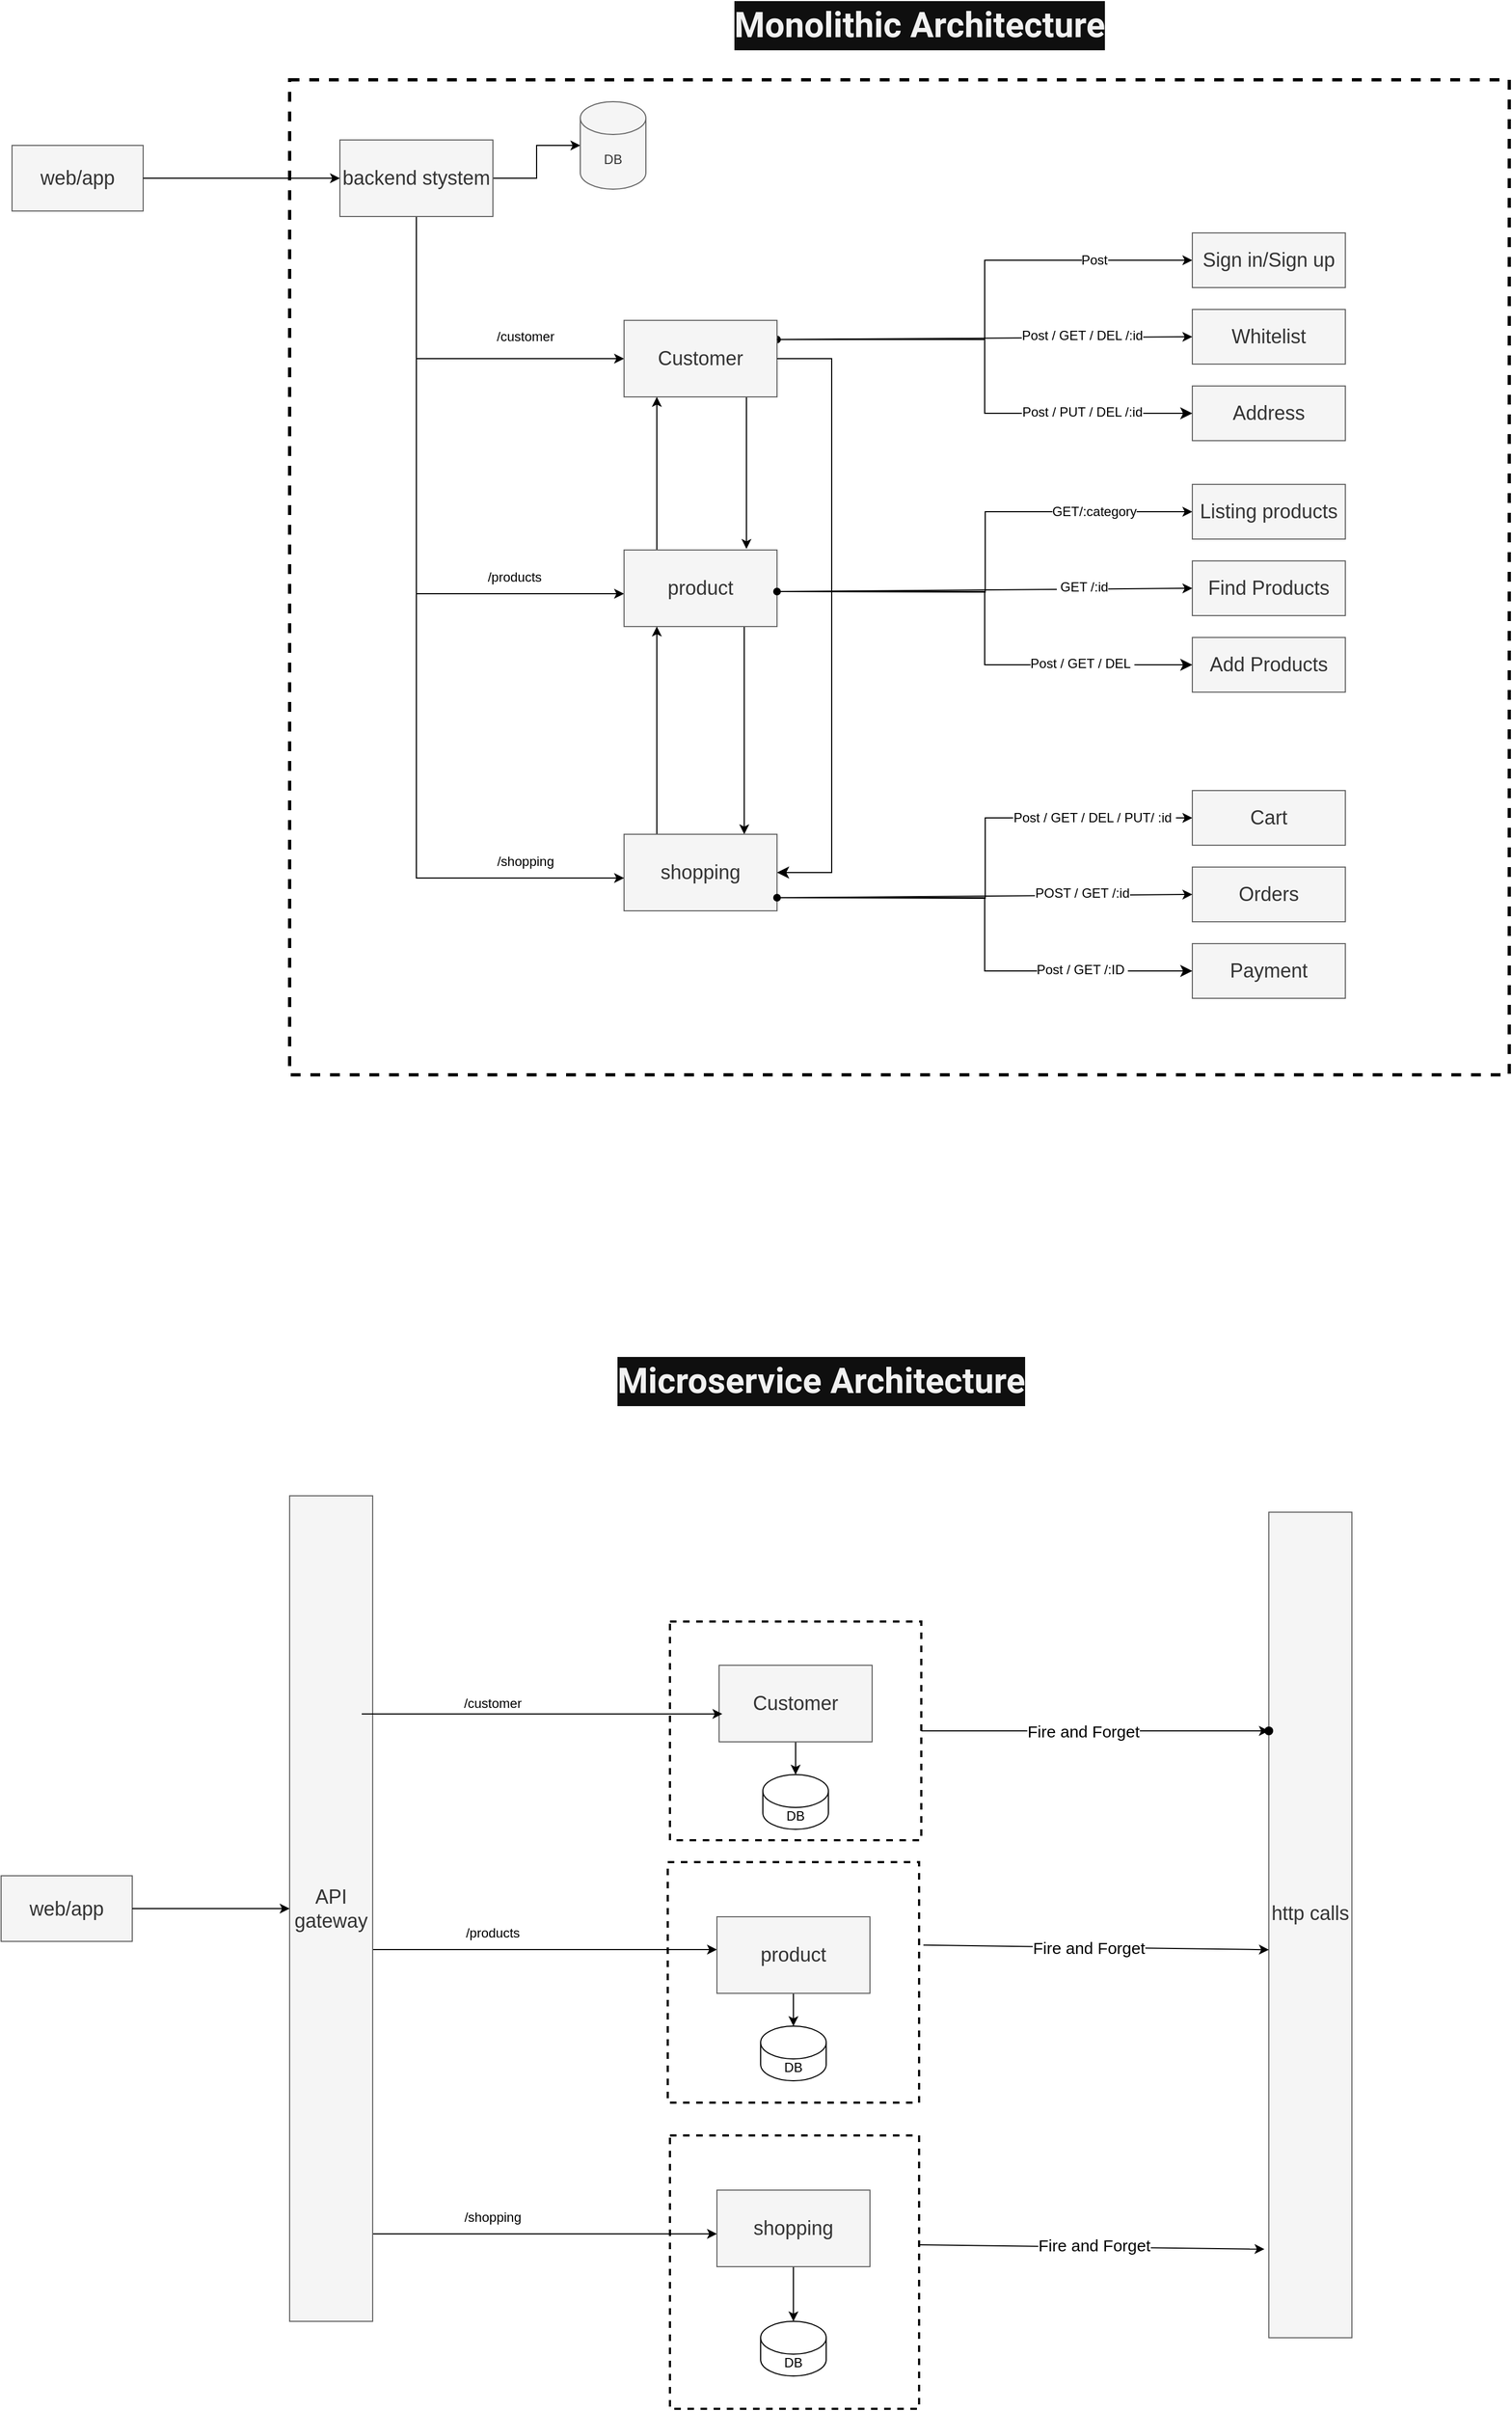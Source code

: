 <mxfile version="21.3.8" type="github">
  <diagram name="第 1 页" id="XCmd4L5uSaYbs7eO15ue">
    <mxGraphModel dx="1434" dy="828" grid="1" gridSize="10" guides="1" tooltips="1" connect="1" arrows="1" fold="1" page="1" pageScale="1" pageWidth="827" pageHeight="1169" math="0" shadow="0">
      <root>
        <mxCell id="0" />
        <mxCell id="1" parent="0" />
        <mxCell id="I_P3_aLlrbZFiig60uEd-1" value="&lt;font style=&quot;font-size: 18px;&quot;&gt;web/app&lt;/font&gt;" style="rounded=0;whiteSpace=wrap;html=1;fillColor=#f5f5f5;strokeColor=#666666;fontColor=#333333;" vertex="1" parent="1">
          <mxGeometry x="40" y="190" width="120" height="60" as="geometry" />
        </mxCell>
        <mxCell id="I_P3_aLlrbZFiig60uEd-2" value="" style="rounded=0;whiteSpace=wrap;html=1;dashed=1;strokeWidth=3;" vertex="1" parent="1">
          <mxGeometry x="294" y="130" width="1116" height="910" as="geometry" />
        </mxCell>
        <mxCell id="I_P3_aLlrbZFiig60uEd-15" value="" style="edgeStyle=orthogonalEdgeStyle;rounded=0;orthogonalLoop=1;jettySize=auto;html=1;exitX=0;exitY=0.5;exitDx=0;exitDy=0;" edge="1" parent="1" source="I_P3_aLlrbZFiig60uEd-26" target="I_P3_aLlrbZFiig60uEd-14">
          <mxGeometry relative="1" as="geometry">
            <Array as="points">
              <mxPoint x="600" y="860" />
              <mxPoint x="410" y="860" />
              <mxPoint x="410" y="385" />
            </Array>
          </mxGeometry>
        </mxCell>
        <mxCell id="I_P3_aLlrbZFiig60uEd-25" value="" style="edgeStyle=orthogonalEdgeStyle;rounded=0;orthogonalLoop=1;jettySize=auto;html=1;" edge="1" parent="1" source="I_P3_aLlrbZFiig60uEd-9" target="I_P3_aLlrbZFiig60uEd-24">
          <mxGeometry relative="1" as="geometry">
            <Array as="points">
              <mxPoint x="410" y="600" />
            </Array>
          </mxGeometry>
        </mxCell>
        <mxCell id="I_P3_aLlrbZFiig60uEd-27" value="" style="edgeStyle=orthogonalEdgeStyle;rounded=0;orthogonalLoop=1;jettySize=auto;html=1;" edge="1" parent="1" source="I_P3_aLlrbZFiig60uEd-9" target="I_P3_aLlrbZFiig60uEd-26">
          <mxGeometry relative="1" as="geometry">
            <Array as="points">
              <mxPoint x="410" y="860" />
            </Array>
          </mxGeometry>
        </mxCell>
        <mxCell id="I_P3_aLlrbZFiig60uEd-86" value="" style="edgeStyle=orthogonalEdgeStyle;rounded=0;orthogonalLoop=1;jettySize=auto;html=1;" edge="1" parent="1" source="I_P3_aLlrbZFiig60uEd-9" target="I_P3_aLlrbZFiig60uEd-13">
          <mxGeometry relative="1" as="geometry" />
        </mxCell>
        <mxCell id="I_P3_aLlrbZFiig60uEd-9" value="&lt;span style=&quot;font-size: 18px;&quot;&gt;backend stystem&lt;/span&gt;" style="rounded=0;whiteSpace=wrap;html=1;fillColor=#f5f5f5;strokeColor=#666666;fontColor=#333333;" vertex="1" parent="1">
          <mxGeometry x="340" y="185" width="140" height="70" as="geometry" />
        </mxCell>
        <mxCell id="I_P3_aLlrbZFiig60uEd-12" value="" style="endArrow=classic;html=1;rounded=0;exitX=1;exitY=0.5;exitDx=0;exitDy=0;" edge="1" parent="1" source="I_P3_aLlrbZFiig60uEd-1" target="I_P3_aLlrbZFiig60uEd-9">
          <mxGeometry width="50" height="50" relative="1" as="geometry">
            <mxPoint x="390" y="450" as="sourcePoint" />
            <mxPoint x="440" y="400" as="targetPoint" />
          </mxGeometry>
        </mxCell>
        <mxCell id="I_P3_aLlrbZFiig60uEd-13" value="DB" style="shape=cylinder3;whiteSpace=wrap;html=1;boundedLbl=1;backgroundOutline=1;size=15;fillColor=#f5f5f5;fontColor=#333333;strokeColor=#666666;" vertex="1" parent="1">
          <mxGeometry x="560" y="150" width="60" height="80" as="geometry" />
        </mxCell>
        <mxCell id="I_P3_aLlrbZFiig60uEd-32" value="" style="edgeStyle=orthogonalEdgeStyle;rounded=0;orthogonalLoop=1;jettySize=auto;html=1;exitX=0.8;exitY=0.986;exitDx=0;exitDy=0;exitPerimeter=0;entryX=0.8;entryY=-0.014;entryDx=0;entryDy=0;entryPerimeter=0;" edge="1" parent="1" source="I_P3_aLlrbZFiig60uEd-14" target="I_P3_aLlrbZFiig60uEd-24">
          <mxGeometry relative="1" as="geometry" />
        </mxCell>
        <mxCell id="I_P3_aLlrbZFiig60uEd-43" value="" style="edgeStyle=orthogonalEdgeStyle;rounded=0;orthogonalLoop=1;jettySize=auto;html=1;exitX=1;exitY=0.25;exitDx=0;exitDy=0;startArrow=oval;startFill=1;entryX=0;entryY=0.5;entryDx=0;entryDy=0;" edge="1" parent="1" source="I_P3_aLlrbZFiig60uEd-14" target="I_P3_aLlrbZFiig60uEd-42">
          <mxGeometry relative="1" as="geometry" />
        </mxCell>
        <mxCell id="I_P3_aLlrbZFiig60uEd-55" value="Post" style="edgeLabel;html=1;align=center;verticalAlign=middle;resizable=0;points=[];fontSize=12;" vertex="1" connectable="0" parent="I_P3_aLlrbZFiig60uEd-43">
          <mxGeometry x="0.307" y="-1" relative="1" as="geometry">
            <mxPoint x="67" y="-1" as="offset" />
          </mxGeometry>
        </mxCell>
        <mxCell id="I_P3_aLlrbZFiig60uEd-14" value="&lt;span style=&quot;font-size: 18px;&quot;&gt;Customer&lt;/span&gt;" style="rounded=0;whiteSpace=wrap;html=1;fillColor=#f5f5f5;strokeColor=#666666;fontColor=#333333;" vertex="1" parent="1">
          <mxGeometry x="600" y="350" width="140" height="70" as="geometry" />
        </mxCell>
        <mxCell id="I_P3_aLlrbZFiig60uEd-34" value="" style="edgeStyle=orthogonalEdgeStyle;rounded=0;orthogonalLoop=1;jettySize=auto;html=1;" edge="1" parent="1" source="I_P3_aLlrbZFiig60uEd-24" target="I_P3_aLlrbZFiig60uEd-26">
          <mxGeometry relative="1" as="geometry">
            <Array as="points">
              <mxPoint x="710" y="720" />
              <mxPoint x="710" y="720" />
            </Array>
          </mxGeometry>
        </mxCell>
        <mxCell id="I_P3_aLlrbZFiig60uEd-35" value="" style="edgeStyle=orthogonalEdgeStyle;rounded=0;orthogonalLoop=1;jettySize=auto;html=1;" edge="1" parent="1" source="I_P3_aLlrbZFiig60uEd-24" target="I_P3_aLlrbZFiig60uEd-14">
          <mxGeometry relative="1" as="geometry">
            <Array as="points">
              <mxPoint x="630" y="450" />
              <mxPoint x="630" y="450" />
            </Array>
          </mxGeometry>
        </mxCell>
        <mxCell id="I_P3_aLlrbZFiig60uEd-24" value="&lt;span style=&quot;font-size: 18px;&quot;&gt;product&lt;br&gt;&lt;/span&gt;" style="rounded=0;whiteSpace=wrap;html=1;fillColor=#f5f5f5;strokeColor=#666666;fontColor=#333333;" vertex="1" parent="1">
          <mxGeometry x="600" y="560" width="140" height="70" as="geometry" />
        </mxCell>
        <mxCell id="I_P3_aLlrbZFiig60uEd-33" value="" style="edgeStyle=orthogonalEdgeStyle;rounded=0;orthogonalLoop=1;jettySize=auto;html=1;" edge="1" parent="1" source="I_P3_aLlrbZFiig60uEd-26" target="I_P3_aLlrbZFiig60uEd-24">
          <mxGeometry relative="1" as="geometry">
            <Array as="points">
              <mxPoint x="630" y="730" />
              <mxPoint x="630" y="730" />
            </Array>
          </mxGeometry>
        </mxCell>
        <mxCell id="I_P3_aLlrbZFiig60uEd-26" value="&lt;span style=&quot;font-size: 18px;&quot;&gt;shopping&lt;br&gt;&lt;/span&gt;" style="rounded=0;whiteSpace=wrap;html=1;fillColor=#f5f5f5;strokeColor=#666666;fontColor=#333333;" vertex="1" parent="1">
          <mxGeometry x="600" y="820" width="140" height="70" as="geometry" />
        </mxCell>
        <mxCell id="I_P3_aLlrbZFiig60uEd-28" value="/customer" style="text;html=1;strokeColor=none;fillColor=none;align=center;verticalAlign=middle;whiteSpace=wrap;rounded=0;" vertex="1" parent="1">
          <mxGeometry x="480" y="350" width="60" height="30" as="geometry" />
        </mxCell>
        <mxCell id="I_P3_aLlrbZFiig60uEd-29" value="/products" style="text;html=1;strokeColor=none;fillColor=none;align=center;verticalAlign=middle;whiteSpace=wrap;rounded=0;" vertex="1" parent="1">
          <mxGeometry x="470" y="570" width="60" height="30" as="geometry" />
        </mxCell>
        <mxCell id="I_P3_aLlrbZFiig60uEd-30" value="/shopping" style="text;html=1;strokeColor=none;fillColor=none;align=center;verticalAlign=middle;whiteSpace=wrap;rounded=0;" vertex="1" parent="1">
          <mxGeometry x="480" y="830" width="60" height="30" as="geometry" />
        </mxCell>
        <mxCell id="I_P3_aLlrbZFiig60uEd-41" value="" style="edgeStyle=elbowEdgeStyle;elbow=horizontal;endArrow=classic;html=1;curved=0;rounded=0;endSize=8;startSize=8;exitX=1;exitY=0.5;exitDx=0;exitDy=0;entryX=1;entryY=0.5;entryDx=0;entryDy=0;" edge="1" parent="1" source="I_P3_aLlrbZFiig60uEd-14" target="I_P3_aLlrbZFiig60uEd-26">
          <mxGeometry width="50" height="50" relative="1" as="geometry">
            <mxPoint x="820" y="530" as="sourcePoint" />
            <mxPoint x="870" y="480" as="targetPoint" />
            <Array as="points">
              <mxPoint x="790" y="530" />
            </Array>
          </mxGeometry>
        </mxCell>
        <mxCell id="I_P3_aLlrbZFiig60uEd-42" value="&lt;span style=&quot;font-size: 18px;&quot;&gt;Sign in/Sign up&lt;/span&gt;" style="rounded=0;whiteSpace=wrap;html=1;fillColor=#f5f5f5;strokeColor=#666666;fontColor=#333333;" vertex="1" parent="1">
          <mxGeometry x="1120" y="270" width="140" height="50" as="geometry" />
        </mxCell>
        <mxCell id="I_P3_aLlrbZFiig60uEd-48" value="&lt;span style=&quot;font-size: 18px;&quot;&gt;Whitelist&lt;/span&gt;" style="rounded=0;whiteSpace=wrap;html=1;fillColor=#f5f5f5;strokeColor=#666666;fontColor=#333333;" vertex="1" parent="1">
          <mxGeometry x="1120" y="340" width="140" height="50" as="geometry" />
        </mxCell>
        <mxCell id="I_P3_aLlrbZFiig60uEd-49" value="&lt;span style=&quot;font-size: 18px;&quot;&gt;Address&lt;/span&gt;" style="rounded=0;whiteSpace=wrap;html=1;fillColor=#f5f5f5;strokeColor=#666666;fontColor=#333333;" vertex="1" parent="1">
          <mxGeometry x="1120" y="410" width="140" height="50" as="geometry" />
        </mxCell>
        <mxCell id="I_P3_aLlrbZFiig60uEd-56" value="" style="edgeStyle=segmentEdgeStyle;endArrow=classic;html=1;curved=0;rounded=0;endSize=8;startSize=8;entryX=0;entryY=0.5;entryDx=0;entryDy=0;exitX=1;exitY=0.25;exitDx=0;exitDy=0;" edge="1" parent="1" source="I_P3_aLlrbZFiig60uEd-14" target="I_P3_aLlrbZFiig60uEd-49">
          <mxGeometry width="50" height="50" relative="1" as="geometry">
            <mxPoint x="890" y="570" as="sourcePoint" />
            <mxPoint x="940" y="520" as="targetPoint" />
            <Array as="points">
              <mxPoint x="930" y="368" />
              <mxPoint x="930" y="435" />
            </Array>
          </mxGeometry>
        </mxCell>
        <mxCell id="I_P3_aLlrbZFiig60uEd-59" value="Post / PUT / DEL /:id" style="edgeLabel;html=1;align=center;verticalAlign=middle;resizable=0;points=[];fontSize=12;" vertex="1" connectable="0" parent="1">
          <mxGeometry x="990" y="430" as="geometry">
            <mxPoint x="29" y="4" as="offset" />
          </mxGeometry>
        </mxCell>
        <mxCell id="I_P3_aLlrbZFiig60uEd-60" value="" style="endArrow=classic;html=1;rounded=0;entryX=0;entryY=0.5;entryDx=0;entryDy=0;exitX=1;exitY=0.25;exitDx=0;exitDy=0;" edge="1" parent="1" source="I_P3_aLlrbZFiig60uEd-14" target="I_P3_aLlrbZFiig60uEd-48">
          <mxGeometry width="50" height="50" relative="1" as="geometry">
            <mxPoint x="890" y="570" as="sourcePoint" />
            <mxPoint x="940" y="520" as="targetPoint" />
          </mxGeometry>
        </mxCell>
        <mxCell id="I_P3_aLlrbZFiig60uEd-63" value="Post / GET / DEL /:id" style="edgeLabel;html=1;align=center;verticalAlign=middle;resizable=0;points=[];fontSize=12;" vertex="1" connectable="0" parent="1">
          <mxGeometry x="990" y="360" as="geometry">
            <mxPoint x="29" y="4" as="offset" />
          </mxGeometry>
        </mxCell>
        <mxCell id="I_P3_aLlrbZFiig60uEd-64" value="" style="edgeStyle=orthogonalEdgeStyle;rounded=0;orthogonalLoop=1;jettySize=auto;html=1;exitX=1;exitY=0.25;exitDx=0;exitDy=0;startArrow=oval;startFill=1;entryX=0;entryY=0.5;entryDx=0;entryDy=0;" edge="1" parent="1" target="I_P3_aLlrbZFiig60uEd-66">
          <mxGeometry relative="1" as="geometry">
            <mxPoint x="740" y="598" as="sourcePoint" />
          </mxGeometry>
        </mxCell>
        <mxCell id="I_P3_aLlrbZFiig60uEd-65" value="GET/:category" style="edgeLabel;html=1;align=center;verticalAlign=middle;resizable=0;points=[];fontSize=12;" vertex="1" connectable="0" parent="I_P3_aLlrbZFiig60uEd-64">
          <mxGeometry x="0.307" y="-1" relative="1" as="geometry">
            <mxPoint x="67" y="-1" as="offset" />
          </mxGeometry>
        </mxCell>
        <mxCell id="I_P3_aLlrbZFiig60uEd-66" value="&lt;span style=&quot;font-size: 18px;&quot;&gt;Listing products&lt;/span&gt;" style="rounded=0;whiteSpace=wrap;html=1;fillColor=#f5f5f5;strokeColor=#666666;fontColor=#333333;" vertex="1" parent="1">
          <mxGeometry x="1120" y="500" width="140" height="50" as="geometry" />
        </mxCell>
        <mxCell id="I_P3_aLlrbZFiig60uEd-67" value="&lt;span style=&quot;font-size: 18px;&quot;&gt;Find Products&lt;/span&gt;" style="rounded=0;whiteSpace=wrap;html=1;fillColor=#f5f5f5;strokeColor=#666666;fontColor=#333333;" vertex="1" parent="1">
          <mxGeometry x="1120" y="570" width="140" height="50" as="geometry" />
        </mxCell>
        <mxCell id="I_P3_aLlrbZFiig60uEd-68" value="&lt;span style=&quot;font-size: 18px;&quot;&gt;Add Products&lt;/span&gt;" style="rounded=0;whiteSpace=wrap;html=1;fillColor=#f5f5f5;strokeColor=#666666;fontColor=#333333;" vertex="1" parent="1">
          <mxGeometry x="1120" y="640" width="140" height="50" as="geometry" />
        </mxCell>
        <mxCell id="I_P3_aLlrbZFiig60uEd-69" value="" style="edgeStyle=segmentEdgeStyle;endArrow=classic;html=1;curved=0;rounded=0;endSize=8;startSize=8;entryX=0;entryY=0.5;entryDx=0;entryDy=0;exitX=1;exitY=0.25;exitDx=0;exitDy=0;" edge="1" parent="1" target="I_P3_aLlrbZFiig60uEd-68">
          <mxGeometry width="50" height="50" relative="1" as="geometry">
            <mxPoint x="740" y="598" as="sourcePoint" />
            <mxPoint x="940" y="750" as="targetPoint" />
            <Array as="points">
              <mxPoint x="930" y="598" />
              <mxPoint x="930" y="665" />
            </Array>
          </mxGeometry>
        </mxCell>
        <mxCell id="I_P3_aLlrbZFiig60uEd-70" value="" style="endArrow=classic;html=1;rounded=0;entryX=0;entryY=0.5;entryDx=0;entryDy=0;exitX=1;exitY=0.25;exitDx=0;exitDy=0;" edge="1" parent="1" target="I_P3_aLlrbZFiig60uEd-67">
          <mxGeometry width="50" height="50" relative="1" as="geometry">
            <mxPoint x="740" y="598" as="sourcePoint" />
            <mxPoint x="940" y="750" as="targetPoint" />
          </mxGeometry>
        </mxCell>
        <mxCell id="I_P3_aLlrbZFiig60uEd-71" value="&amp;nbsp;GET /:id" style="edgeLabel;html=1;align=center;verticalAlign=middle;resizable=0;points=[];fontSize=12;" vertex="1" connectable="0" parent="1">
          <mxGeometry x="990" y="590" as="geometry">
            <mxPoint x="29" y="4" as="offset" />
          </mxGeometry>
        </mxCell>
        <mxCell id="I_P3_aLlrbZFiig60uEd-76" value="Post / GET / DEL&amp;nbsp;" style="edgeLabel;html=1;align=center;verticalAlign=middle;resizable=0;points=[];fontSize=12;" vertex="1" connectable="0" parent="1">
          <mxGeometry x="990" y="660" as="geometry">
            <mxPoint x="29" y="4" as="offset" />
          </mxGeometry>
        </mxCell>
        <mxCell id="I_P3_aLlrbZFiig60uEd-77" value="" style="edgeStyle=orthogonalEdgeStyle;rounded=0;orthogonalLoop=1;jettySize=auto;html=1;exitX=1;exitY=0.25;exitDx=0;exitDy=0;startArrow=oval;startFill=1;entryX=0;entryY=0.5;entryDx=0;entryDy=0;" edge="1" parent="1" target="I_P3_aLlrbZFiig60uEd-79">
          <mxGeometry relative="1" as="geometry">
            <mxPoint x="740" y="878" as="sourcePoint" />
          </mxGeometry>
        </mxCell>
        <mxCell id="I_P3_aLlrbZFiig60uEd-78" value="Post / GET / DEL / PUT/ :id&amp;nbsp;" style="edgeLabel;html=1;align=center;verticalAlign=middle;resizable=0;points=[];fontSize=12;" vertex="1" connectable="0" parent="I_P3_aLlrbZFiig60uEd-77">
          <mxGeometry x="0.307" y="-1" relative="1" as="geometry">
            <mxPoint x="67" y="-1" as="offset" />
          </mxGeometry>
        </mxCell>
        <mxCell id="I_P3_aLlrbZFiig60uEd-79" value="&lt;span style=&quot;font-size: 18px;&quot;&gt;Cart&lt;/span&gt;" style="rounded=0;whiteSpace=wrap;html=1;fillColor=#f5f5f5;strokeColor=#666666;fontColor=#333333;" vertex="1" parent="1">
          <mxGeometry x="1120" y="780" width="140" height="50" as="geometry" />
        </mxCell>
        <mxCell id="I_P3_aLlrbZFiig60uEd-80" value="&lt;span style=&quot;font-size: 18px;&quot;&gt;Orders&lt;/span&gt;" style="rounded=0;whiteSpace=wrap;html=1;fillColor=#f5f5f5;strokeColor=#666666;fontColor=#333333;" vertex="1" parent="1">
          <mxGeometry x="1120" y="850" width="140" height="50" as="geometry" />
        </mxCell>
        <mxCell id="I_P3_aLlrbZFiig60uEd-81" value="&lt;span style=&quot;font-size: 18px;&quot;&gt;Payment&lt;/span&gt;" style="rounded=0;whiteSpace=wrap;html=1;fillColor=#f5f5f5;strokeColor=#666666;fontColor=#333333;" vertex="1" parent="1">
          <mxGeometry x="1120" y="920" width="140" height="50" as="geometry" />
        </mxCell>
        <mxCell id="I_P3_aLlrbZFiig60uEd-82" value="" style="edgeStyle=segmentEdgeStyle;endArrow=classic;html=1;curved=0;rounded=0;endSize=8;startSize=8;entryX=0;entryY=0.5;entryDx=0;entryDy=0;exitX=1;exitY=0.25;exitDx=0;exitDy=0;" edge="1" parent="1" target="I_P3_aLlrbZFiig60uEd-81">
          <mxGeometry width="50" height="50" relative="1" as="geometry">
            <mxPoint x="740" y="878" as="sourcePoint" />
            <mxPoint x="940" y="1030" as="targetPoint" />
            <Array as="points">
              <mxPoint x="930" y="878" />
              <mxPoint x="930" y="945" />
            </Array>
          </mxGeometry>
        </mxCell>
        <mxCell id="I_P3_aLlrbZFiig60uEd-83" value="" style="endArrow=classic;html=1;rounded=0;entryX=0;entryY=0.5;entryDx=0;entryDy=0;exitX=1;exitY=0.25;exitDx=0;exitDy=0;" edge="1" parent="1" target="I_P3_aLlrbZFiig60uEd-80">
          <mxGeometry width="50" height="50" relative="1" as="geometry">
            <mxPoint x="740" y="878" as="sourcePoint" />
            <mxPoint x="940" y="1030" as="targetPoint" />
          </mxGeometry>
        </mxCell>
        <mxCell id="I_P3_aLlrbZFiig60uEd-84" value="POST / GET /:id" style="edgeLabel;html=1;align=center;verticalAlign=middle;resizable=0;points=[];fontSize=12;" vertex="1" connectable="0" parent="1">
          <mxGeometry x="990" y="870" as="geometry">
            <mxPoint x="29" y="4" as="offset" />
          </mxGeometry>
        </mxCell>
        <mxCell id="I_P3_aLlrbZFiig60uEd-85" value="Post / GET /:ID&amp;nbsp;" style="edgeLabel;html=1;align=center;verticalAlign=middle;resizable=0;points=[];fontSize=12;" vertex="1" connectable="0" parent="1">
          <mxGeometry x="990" y="940" as="geometry">
            <mxPoint x="29" y="4" as="offset" />
          </mxGeometry>
        </mxCell>
        <mxCell id="I_P3_aLlrbZFiig60uEd-87" value="&lt;h1 style=&quot;margin: 0px; padding: 0px; border: 0px; background: rgb(15, 15, 15); word-break: break-word; font-family: &amp;quot;YouTube Sans&amp;quot;, Roboto, sans-serif; font-size: 2rem; line-height: 2.8rem; overflow: hidden; max-height: 5.6rem; -webkit-line-clamp: 2; display: -webkit-box; -webkit-box-orient: vertical; text-overflow: ellipsis; color: rgb(241, 241, 241); text-align: start;&quot; class=&quot;style-scope ytd-watch-metadata&quot;&gt;Monolithic&amp;nbsp;Architecture&lt;/h1&gt;" style="text;strokeColor=none;fillColor=none;html=1;fontSize=24;fontStyle=1;verticalAlign=middle;align=center;" vertex="1" parent="1">
          <mxGeometry x="670" y="60" width="400" height="40" as="geometry" />
        </mxCell>
        <mxCell id="I_P3_aLlrbZFiig60uEd-89" value="&lt;font style=&quot;font-size: 18px;&quot;&gt;web/app&lt;/font&gt;" style="rounded=0;whiteSpace=wrap;html=1;fillColor=#f5f5f5;strokeColor=#666666;fontColor=#333333;" vertex="1" parent="1">
          <mxGeometry x="30" y="1772.5" width="120" height="60" as="geometry" />
        </mxCell>
        <mxCell id="I_P3_aLlrbZFiig60uEd-92" value="" style="edgeStyle=orthogonalEdgeStyle;rounded=0;orthogonalLoop=1;jettySize=auto;html=1;" edge="1" parent="1" source="I_P3_aLlrbZFiig60uEd-95" target="I_P3_aLlrbZFiig60uEd-104">
          <mxGeometry relative="1" as="geometry">
            <Array as="points">
              <mxPoint x="520" y="1840" />
              <mxPoint x="520" y="1840" />
            </Array>
          </mxGeometry>
        </mxCell>
        <mxCell id="I_P3_aLlrbZFiig60uEd-93" value="" style="edgeStyle=orthogonalEdgeStyle;rounded=0;orthogonalLoop=1;jettySize=auto;html=1;" edge="1" parent="1" source="I_P3_aLlrbZFiig60uEd-95" target="I_P3_aLlrbZFiig60uEd-106">
          <mxGeometry relative="1" as="geometry">
            <Array as="points">
              <mxPoint x="590" y="2100" />
              <mxPoint x="590" y="2100" />
            </Array>
          </mxGeometry>
        </mxCell>
        <mxCell id="I_P3_aLlrbZFiig60uEd-95" value="&lt;span style=&quot;font-size: 18px;&quot;&gt;API gateway&lt;/span&gt;" style="rounded=0;whiteSpace=wrap;html=1;fillColor=#f5f5f5;strokeColor=#666666;fontColor=#333333;" vertex="1" parent="1">
          <mxGeometry x="294" y="1425" width="76" height="755" as="geometry" />
        </mxCell>
        <mxCell id="I_P3_aLlrbZFiig60uEd-96" value="" style="endArrow=classic;html=1;rounded=0;exitX=1;exitY=0.5;exitDx=0;exitDy=0;" edge="1" parent="1" source="I_P3_aLlrbZFiig60uEd-89" target="I_P3_aLlrbZFiig60uEd-95">
          <mxGeometry width="50" height="50" relative="1" as="geometry">
            <mxPoint x="480" y="1690" as="sourcePoint" />
            <mxPoint x="530" y="1640" as="targetPoint" />
          </mxGeometry>
        </mxCell>
        <mxCell id="I_P3_aLlrbZFiig60uEd-142" value="" style="edgeStyle=orthogonalEdgeStyle;rounded=0;orthogonalLoop=1;jettySize=auto;html=1;" edge="1" parent="1" source="I_P3_aLlrbZFiig60uEd-101" target="I_P3_aLlrbZFiig60uEd-141">
          <mxGeometry relative="1" as="geometry" />
        </mxCell>
        <mxCell id="I_P3_aLlrbZFiig60uEd-101" value="&lt;span style=&quot;font-size: 18px;&quot;&gt;Customer&lt;/span&gt;" style="rounded=0;whiteSpace=wrap;html=1;fillColor=#f5f5f5;strokeColor=#666666;fontColor=#333333;" vertex="1" parent="1">
          <mxGeometry x="687" y="1580" width="140" height="70" as="geometry" />
        </mxCell>
        <mxCell id="I_P3_aLlrbZFiig60uEd-144" value="" style="edgeStyle=orthogonalEdgeStyle;rounded=0;orthogonalLoop=1;jettySize=auto;html=1;" edge="1" parent="1" source="I_P3_aLlrbZFiig60uEd-104" target="I_P3_aLlrbZFiig60uEd-143">
          <mxGeometry relative="1" as="geometry" />
        </mxCell>
        <mxCell id="I_P3_aLlrbZFiig60uEd-104" value="&lt;span style=&quot;font-size: 18px;&quot;&gt;product&lt;br&gt;&lt;/span&gt;" style="rounded=0;whiteSpace=wrap;html=1;fillColor=#f5f5f5;strokeColor=#666666;fontColor=#333333;" vertex="1" parent="1">
          <mxGeometry x="685" y="1810" width="140" height="70" as="geometry" />
        </mxCell>
        <mxCell id="I_P3_aLlrbZFiig60uEd-147" value="" style="edgeStyle=orthogonalEdgeStyle;rounded=0;orthogonalLoop=1;jettySize=auto;html=1;" edge="1" parent="1" source="I_P3_aLlrbZFiig60uEd-106" target="I_P3_aLlrbZFiig60uEd-146">
          <mxGeometry relative="1" as="geometry" />
        </mxCell>
        <mxCell id="I_P3_aLlrbZFiig60uEd-106" value="&lt;span style=&quot;font-size: 18px;&quot;&gt;shopping&lt;br&gt;&lt;/span&gt;" style="rounded=0;whiteSpace=wrap;html=1;fillColor=#f5f5f5;strokeColor=#666666;fontColor=#333333;" vertex="1" parent="1">
          <mxGeometry x="685" y="2060" width="140" height="70" as="geometry" />
        </mxCell>
        <mxCell id="I_P3_aLlrbZFiig60uEd-107" value="/customer" style="text;html=1;strokeColor=none;fillColor=none;align=center;verticalAlign=middle;whiteSpace=wrap;rounded=0;" vertex="1" parent="1">
          <mxGeometry x="450" y="1600" width="60" height="30" as="geometry" />
        </mxCell>
        <mxCell id="I_P3_aLlrbZFiig60uEd-108" value="/products" style="text;html=1;strokeColor=none;fillColor=none;align=center;verticalAlign=middle;whiteSpace=wrap;rounded=0;" vertex="1" parent="1">
          <mxGeometry x="450" y="1810" width="60" height="30" as="geometry" />
        </mxCell>
        <mxCell id="I_P3_aLlrbZFiig60uEd-109" value="/shopping" style="text;html=1;strokeColor=none;fillColor=none;align=center;verticalAlign=middle;whiteSpace=wrap;rounded=0;" vertex="1" parent="1">
          <mxGeometry x="450" y="2070" width="60" height="30" as="geometry" />
        </mxCell>
        <mxCell id="I_P3_aLlrbZFiig60uEd-136" value="&lt;h1 style=&quot;border: 0px; margin: 0px; padding: 0px; background: rgb(15, 15, 15); word-break: break-word; font-family: &amp;quot;YouTube Sans&amp;quot;, Roboto, sans-serif; font-size: 2rem; line-height: 2.8rem; overflow: hidden; max-height: 5.6rem; -webkit-line-clamp: 2; display: -webkit-box; -webkit-box-orient: vertical; text-overflow: ellipsis; color: rgb(241, 241, 241); text-align: start;&quot; class=&quot;style-scope ytd-watch-metadata&quot;&gt;Microservice&amp;nbsp;Architecture&lt;/h1&gt;" style="text;strokeColor=none;fillColor=none;html=1;fontSize=24;fontStyle=1;verticalAlign=middle;align=center;" vertex="1" parent="1">
          <mxGeometry x="580" y="1300" width="400" height="40" as="geometry" />
        </mxCell>
        <mxCell id="I_P3_aLlrbZFiig60uEd-139" value="" style="edgeStyle=orthogonalEdgeStyle;rounded=0;orthogonalLoop=1;jettySize=auto;html=1;" edge="1" parent="1">
          <mxGeometry relative="1" as="geometry">
            <Array as="points">
              <mxPoint x="510" y="1624.47" />
              <mxPoint x="510" y="1624.47" />
            </Array>
            <mxPoint x="360" y="1624.47" as="sourcePoint" />
            <mxPoint x="690" y="1624.47" as="targetPoint" />
          </mxGeometry>
        </mxCell>
        <mxCell id="I_P3_aLlrbZFiig60uEd-140" value="" style="rounded=0;whiteSpace=wrap;html=1;dashed=1;strokeWidth=2;fillColor=none;" vertex="1" parent="1">
          <mxGeometry x="642" y="1540" width="230" height="200" as="geometry" />
        </mxCell>
        <mxCell id="I_P3_aLlrbZFiig60uEd-141" value="DB" style="shape=cylinder3;whiteSpace=wrap;html=1;boundedLbl=1;backgroundOutline=1;size=15;" vertex="1" parent="1">
          <mxGeometry x="727" y="1680" width="60" height="50" as="geometry" />
        </mxCell>
        <mxCell id="I_P3_aLlrbZFiig60uEd-143" value="DB" style="shape=cylinder3;whiteSpace=wrap;html=1;boundedLbl=1;backgroundOutline=1;size=15;" vertex="1" parent="1">
          <mxGeometry x="725" y="1910" width="60" height="50" as="geometry" />
        </mxCell>
        <mxCell id="I_P3_aLlrbZFiig60uEd-145" value="" style="rounded=0;whiteSpace=wrap;html=1;dashed=1;strokeWidth=2;fillColor=none;" vertex="1" parent="1">
          <mxGeometry x="640" y="1760" width="230" height="220" as="geometry" />
        </mxCell>
        <mxCell id="I_P3_aLlrbZFiig60uEd-146" value="DB" style="shape=cylinder3;whiteSpace=wrap;html=1;boundedLbl=1;backgroundOutline=1;size=15;" vertex="1" parent="1">
          <mxGeometry x="725" y="2180" width="60" height="50" as="geometry" />
        </mxCell>
        <mxCell id="I_P3_aLlrbZFiig60uEd-148" value="" style="rounded=0;whiteSpace=wrap;html=1;dashed=1;strokeWidth=2;fillColor=none;" vertex="1" parent="1">
          <mxGeometry x="642" y="2010" width="228" height="250" as="geometry" />
        </mxCell>
        <mxCell id="I_P3_aLlrbZFiig60uEd-149" value="&lt;span style=&quot;font-size: 18px;&quot;&gt;http calls&lt;br&gt;&lt;br&gt;&lt;/span&gt;" style="rounded=0;whiteSpace=wrap;html=1;fillColor=#f5f5f5;strokeColor=#666666;fontColor=#333333;" vertex="1" parent="1">
          <mxGeometry x="1190" y="1440" width="76" height="755" as="geometry" />
        </mxCell>
        <mxCell id="I_P3_aLlrbZFiig60uEd-152" value="" style="shape=waypoint;sketch=0;size=6;pointerEvents=1;points=[];fillColor=none;resizable=0;rotatable=0;perimeter=centerPerimeter;snapToPoint=1;rounded=0;dashed=1;strokeWidth=2;" vertex="1" parent="1">
          <mxGeometry x="1180" y="1630" width="20" height="20" as="geometry" />
        </mxCell>
        <mxCell id="I_P3_aLlrbZFiig60uEd-154" value="" style="endArrow=classic;html=1;rounded=0;entryX=0.25;entryY=-0.2;entryDx=0;entryDy=0;entryPerimeter=0;" edge="1" parent="1" source="I_P3_aLlrbZFiig60uEd-140" target="I_P3_aLlrbZFiig60uEd-152">
          <mxGeometry width="50" height="50" relative="1" as="geometry">
            <mxPoint x="730" y="1810" as="sourcePoint" />
            <mxPoint x="780" y="1760" as="targetPoint" />
          </mxGeometry>
        </mxCell>
        <mxCell id="I_P3_aLlrbZFiig60uEd-155" value="" style="endArrow=classic;html=1;rounded=0;exitX=1.017;exitY=0.345;exitDx=0;exitDy=0;exitPerimeter=0;entryX=0;entryY=0.53;entryDx=0;entryDy=0;entryPerimeter=0;" edge="1" parent="1" source="I_P3_aLlrbZFiig60uEd-145" target="I_P3_aLlrbZFiig60uEd-149">
          <mxGeometry width="50" height="50" relative="1" as="geometry">
            <mxPoint x="990" y="1890" as="sourcePoint" />
            <mxPoint x="1040" y="1840" as="targetPoint" />
          </mxGeometry>
        </mxCell>
        <mxCell id="I_P3_aLlrbZFiig60uEd-157" value="&lt;font style=&quot;font-size: 15px;&quot;&gt;Fire and Forget&lt;/font&gt;" style="edgeLabel;html=1;align=center;verticalAlign=middle;resizable=0;points=[];" vertex="1" connectable="0" parent="I_P3_aLlrbZFiig60uEd-155">
          <mxGeometry x="-0.044" relative="1" as="geometry">
            <mxPoint as="offset" />
          </mxGeometry>
        </mxCell>
        <mxCell id="I_P3_aLlrbZFiig60uEd-156" value="" style="endArrow=classic;html=1;rounded=0;exitX=1.017;exitY=0.345;exitDx=0;exitDy=0;exitPerimeter=0;entryX=0;entryY=0.53;entryDx=0;entryDy=0;entryPerimeter=0;" edge="1" parent="1">
          <mxGeometry width="50" height="50" relative="1" as="geometry">
            <mxPoint x="870" y="2110" as="sourcePoint" />
            <mxPoint x="1186" y="2114" as="targetPoint" />
          </mxGeometry>
        </mxCell>
        <mxCell id="I_P3_aLlrbZFiig60uEd-158" value="&lt;font style=&quot;font-size: 15px;&quot;&gt;Fire and Forget&lt;/font&gt;" style="edgeLabel;html=1;align=center;verticalAlign=middle;resizable=0;points=[];" vertex="1" connectable="0" parent="1">
          <mxGeometry x="1019.996" y="1640.0" as="geometry" />
        </mxCell>
        <mxCell id="I_P3_aLlrbZFiig60uEd-159" value="&lt;font style=&quot;font-size: 15px;&quot;&gt;Fire and Forget&lt;/font&gt;" style="edgeLabel;html=1;align=center;verticalAlign=middle;resizable=0;points=[];" vertex="1" connectable="0" parent="1">
          <mxGeometry x="1029.996" y="2110.0" as="geometry" />
        </mxCell>
      </root>
    </mxGraphModel>
  </diagram>
</mxfile>

